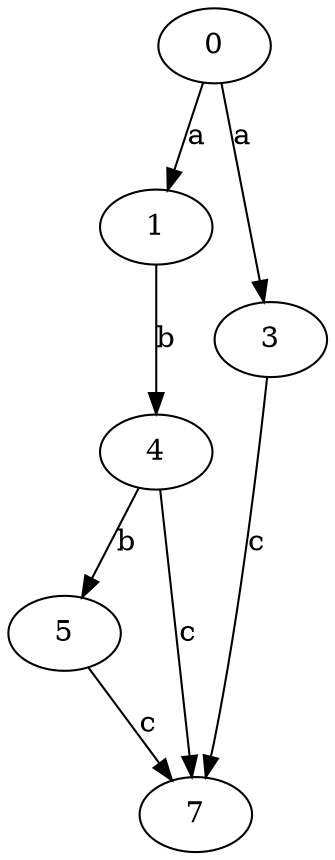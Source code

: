 strict digraph  {
1;
3;
0;
4;
5;
7;
1 -> 4  [label=b];
3 -> 7  [label=c];
0 -> 1  [label=a];
0 -> 3  [label=a];
4 -> 5  [label=b];
4 -> 7  [label=c];
5 -> 7  [label=c];
}
